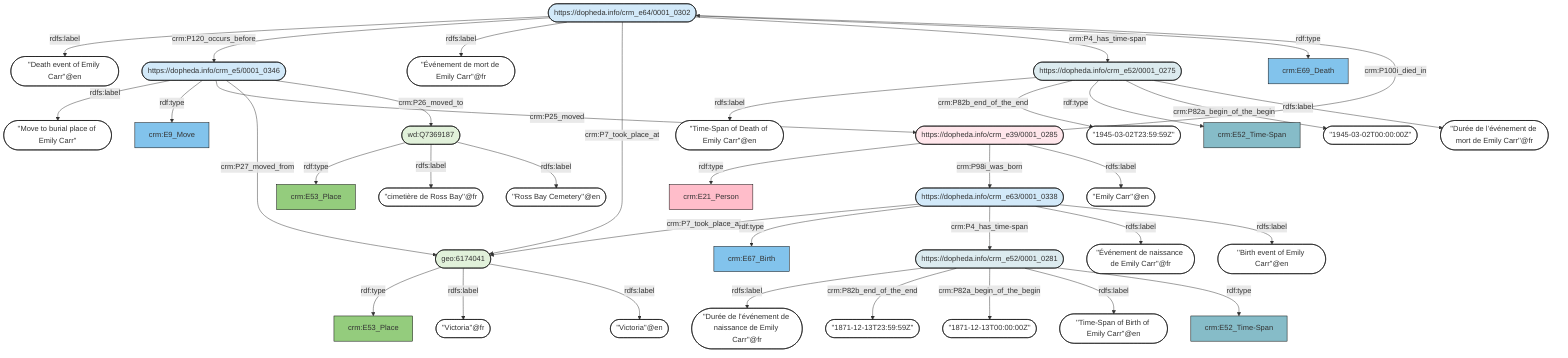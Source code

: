 graph TD
classDef Literal fill:#ffffff,stroke:#000000;
classDef CRM_Entity fill:#ffffff,stroke:#000000;
classDef CRM_Entity_URI fill:#ffffff,stroke:#000000;
classDef Temporal_Entity fill:#82c3ec, stroke:#000000;
classDef Temporal_Entity_URI fill:#d2e9f9,stroke:#000000;
classDef Type fill:#fab565, stroke:#000000;
classDef Type_URI fill:#fde7ce,stroke:#000000;
classDef Time-Span fill:#86bcc8, stroke:#000000;
classDef Time-Span_URI fill:#dcebef,stroke:#000000;
classDef Appellation fill:#fef3ba, stroke:#000000;
classDef Appellation_URI fill:#fffae6,stroke:#000000;
classDef Place fill:#94cc7d, stroke:#000000;
classDef Place_URI fill:#e1f1da,stroke:#000000;
classDef Persistent_Item fill:#ffffff, stroke:#000000;
classDef Persistent_Item_URI fill:#ffffff,stroke:#000000;
classDef Conceptual_Object fill:#fddc34, stroke:#000000;
classDef Conceptual_Object_URI fill:#fef6cd,stroke:#000000;
classDef Physical_Thing fill:#e1ba9c, stroke:#000000;
classDef Physical_Thing_URI fill:#f3e5d8,stroke:#000000;
classDef Actor fill:#ffbdca, stroke:#000000;
classDef Actor_URI fill:#ffe6eb,stroke:#000000;
classDef PC_Classes fill:#cc80ff, stroke:#000000;
classDef PC_Classes_URI fill:#ebccff,stroke:#000000;
classDef Multi_URI fill:#cccccc,stroke:#000000;

0(["https://dopheda.info/crm_e64/0001_0302"]) -->|rdfs:label| 1(["''Death event of Emily Carr''@en"]):::Literal
2(["https://dopheda.info/crm_e39/0001_0285"]):::Actor_URI -->|rdf:type| 3["crm:E21_Person"]:::Actor
0(["https://dopheda.info/crm_e64/0001_0302"]) -->|crm:P120_occurs_before| 4(["https://dopheda.info/crm_e5/0001_0346"])
5(["https://dopheda.info/crm_e52/0001_0275"]) -->|rdfs:label| 6(["''Time-Span of Death of Emily Carr''@en"]):::Literal
0(["https://dopheda.info/crm_e64/0001_0302"]) -->|rdfs:label| 7(["''Événement de mort de Emily Carr''@fr"]):::Literal
8(["wd:Q7369187"]):::Place_URI -->|rdf:type| 9["crm:E53_Place"]:::Place
10(["https://dopheda.info/crm_e63/0001_0338"]) -->|crm:P7_took_place_at| 11(["geo:6174041"])
10(["https://dopheda.info/crm_e63/0001_0338"]):::Temporal_Entity_URI -->|rdf:type| 12["crm:E67_Birth"]:::Temporal_Entity
4(["https://dopheda.info/crm_e5/0001_0346"]) -->|rdfs:label| 13(["''Move to burial place of Emily Carr''"]):::Literal
0(["https://dopheda.info/crm_e64/0001_0302"]) -->|crm:P7_took_place_at| 11(["geo:6174041"])
5(["https://dopheda.info/crm_e52/0001_0275"]) -->|crm:P82b_end_of_the_end| 14(["''1945-03-02T23:59:59Z''"]):::Literal
4(["https://dopheda.info/crm_e5/0001_0346"]):::Temporal_Entity_URI -->|rdf:type| 15["crm:E9_Move"]:::Temporal_Entity
4(["https://dopheda.info/crm_e5/0001_0346"]) -->|crm:P25_moved| 2(["https://dopheda.info/crm_e39/0001_0285"])
2(["https://dopheda.info/crm_e39/0001_0285"]) -->|crm:P100i_died_in| 0(["https://dopheda.info/crm_e64/0001_0302"])
5(["https://dopheda.info/crm_e52/0001_0275"]):::Time-Span_URI -->|rdf:type| 16["crm:E52_Time-Span"]:::Time-Span
10(["https://dopheda.info/crm_e63/0001_0338"]) -->|crm:P4_has_time-span| 17(["https://dopheda.info/crm_e52/0001_0281"])
8(["wd:Q7369187"]) -->|rdfs:label| 18(["''cimetière de Ross Bay''@fr"]):::Literal
2(["https://dopheda.info/crm_e39/0001_0285"]) -->|crm:P98i_was_born| 10(["https://dopheda.info/crm_e63/0001_0338"])
17(["https://dopheda.info/crm_e52/0001_0281"]) -->|rdfs:label| 19(["''Durée de l’événement de naissance de Emily Carr''@fr"]):::Literal
11(["geo:6174041"]):::Place_URI -->|rdf:type| 20["crm:E53_Place"]:::Place
17(["https://dopheda.info/crm_e52/0001_0281"]) -->|crm:P82b_end_of_the_end| 21(["''1871-12-13T23:59:59Z''"]):::Literal
0(["https://dopheda.info/crm_e64/0001_0302"]) -->|crm:P4_has_time-span| 5(["https://dopheda.info/crm_e52/0001_0275"])
5(["https://dopheda.info/crm_e52/0001_0275"]) -->|crm:P82a_begin_of_the_begin| 22(["''1945-03-02T00:00:00Z''"]):::Literal
8(["wd:Q7369187"]) -->|rdfs:label| 23(["''Ross Bay Cemetery''@en"]):::Literal
17(["https://dopheda.info/crm_e52/0001_0281"]) -->|crm:P82a_begin_of_the_begin| 24(["''1871-12-13T00:00:00Z''"]):::Literal
5(["https://dopheda.info/crm_e52/0001_0275"]) -->|rdfs:label| 25(["''Durée de l’événement de mort de Emily Carr''@fr"]):::Literal
10(["https://dopheda.info/crm_e63/0001_0338"]) -->|rdfs:label| 26(["''Événement de naissance de Emily Carr''@fr"]):::Literal
4(["https://dopheda.info/crm_e5/0001_0346"]) -->|crm:P27_moved_from| 11(["geo:6174041"])
17(["https://dopheda.info/crm_e52/0001_0281"]) -->|rdfs:label| 27(["''Time-Span of Birth of Emily Carr''@en"]):::Literal
4(["https://dopheda.info/crm_e5/0001_0346"]) -->|crm:P26_moved_to| 8(["wd:Q7369187"])
2(["https://dopheda.info/crm_e39/0001_0285"]) -->|rdfs:label| 28(["''Emily Carr''@en"]):::Literal
11(["geo:6174041"]) -->|rdfs:label| 29(["''Victoria''@fr"]):::Literal
11(["geo:6174041"]) -->|rdfs:label| 30(["''Victoria''@en"]):::Literal
17(["https://dopheda.info/crm_e52/0001_0281"]):::Time-Span_URI -->|rdf:type| 31["crm:E52_Time-Span"]:::Time-Span
10(["https://dopheda.info/crm_e63/0001_0338"]) -->|rdfs:label| 32(["''Birth event of Emily Carr''@en"]):::Literal
0(["https://dopheda.info/crm_e64/0001_0302"]):::Temporal_Entity_URI -->|rdf:type| 33["crm:E69_Death"]:::Temporal_Entity